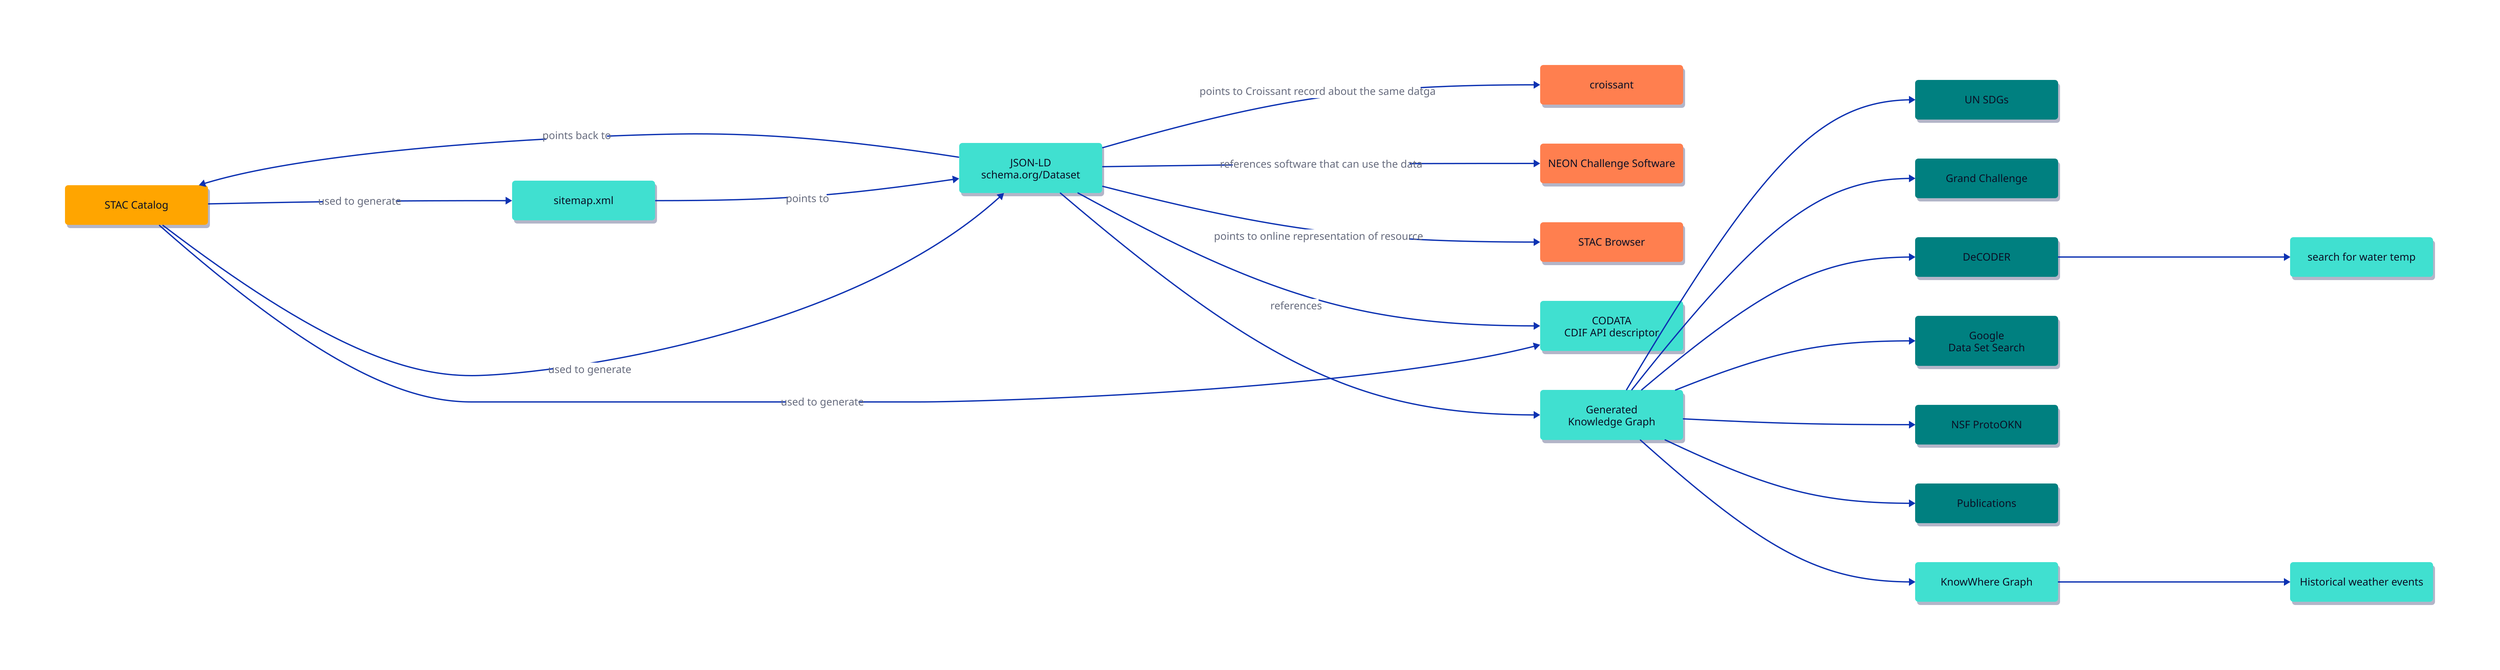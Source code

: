 direction: right

classes: {
  kgclass: {
    width: 220
    style: {
      stroke-width: 0
      fill: "#008080"
      shadow: true
      border-radius: 5
    }
  }
  propclass: {
    width: 220
    style: {
      stroke-width: 0
      fill: "#FF7F50"
      shadow: true
      border-radius: 5
    }
  }
         srcclass: {
    width: 220
    style: {
      stroke-width: 0
      fill: orange
      shadow: true
      border-radius: 5
    }
  }
  genclass: {
    width: 220
    style: {
      stroke-width: 0
      fill: "#40E0D0"
      shadow: true
      border-radius: 5
    }
  }
}

*.class: genclass
stac.class: srcclass

stac: STAC Catalog
c: croissant
jld: JSON-LD \n schema.org/Dataset
sw: NEON Challenge Software
sb: STAC Browser
sm: sitemap.xml

cdapi: CODATA \n CDIF API descriptor

stac -> jld: used to generate
stac -> sm: used to generate

stac -> cdapi: used to generate

cdapi <- jld:  references

sm -> jld: points to
# sm <- jld: used to generate

jld -> stac: points back to
jld -> sw: references software that can use the data
jld -> sb: points to online representation of resource
jld -> c: points to Croissant record about the same datga

c.class: propclass
sb.class: propclass
sw.class: propclass

kg: Generated \n Knowledge Graph

con_sdg: UN SDGs
con_gc: Grand Challenge
con_dec: DeCODER
con_gds: Google \n Data Set Search
con_okn: NSF ProtoOKN
con_pub: Publications

con_*.class: kgclass

jld -> kg

        kwg: KnowWhere Graph

kg -> con_sdg
kg -> con_gc
kg -> con_dec
kg -> con_gds
kg -> con_okn
kg -> con_pub
kg -> kwg -> Historical weather events

con_dec -> search for water temp


